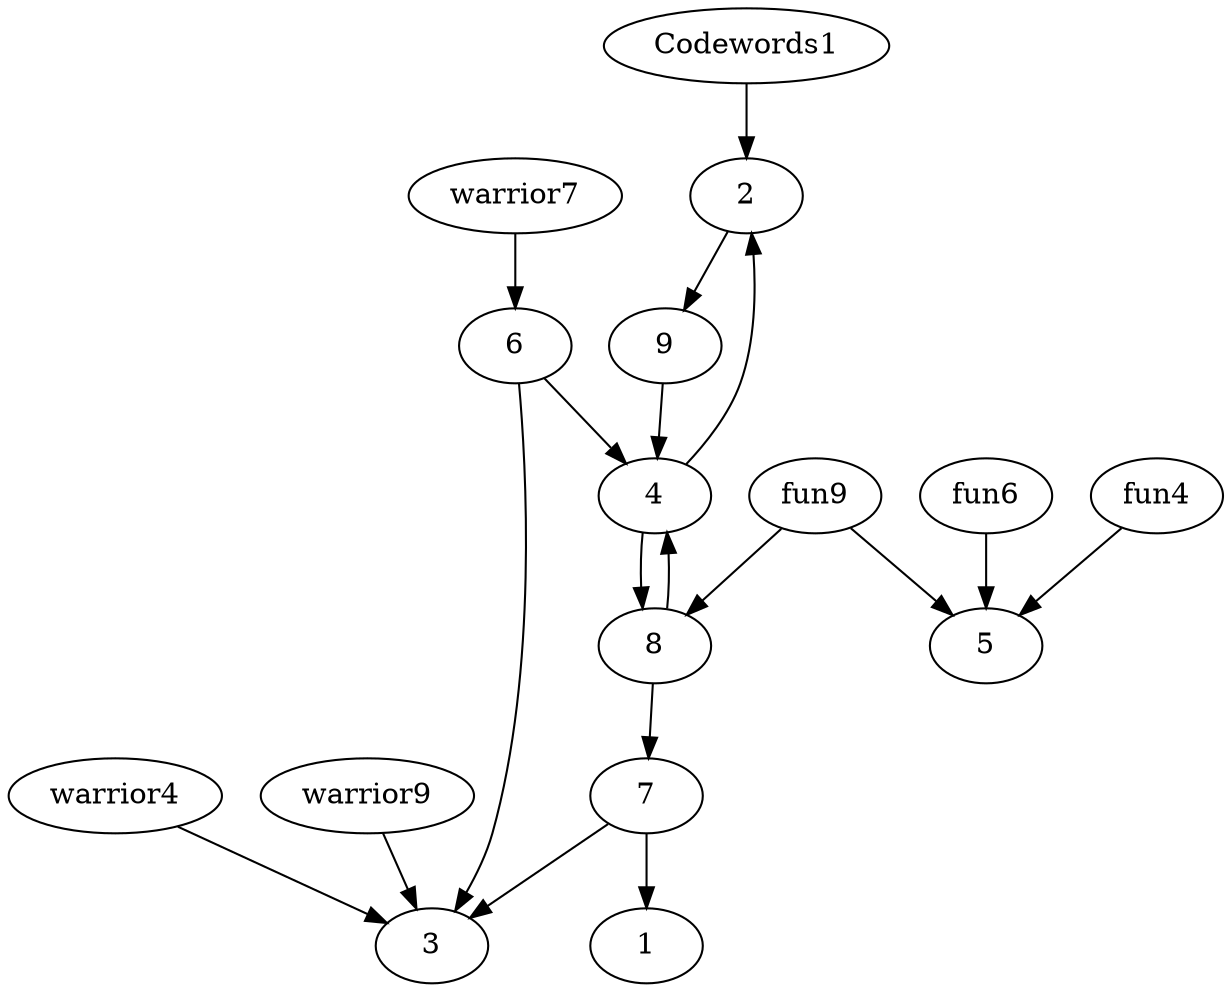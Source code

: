 digraph gamebook {

 Codewords1->2
 2->9
warrior4->3
4->2
fun4->5
4->8
fun6->5
6->3
6->4
warrior7->6
7->3
7->1
8->7
8->4
warrior9->3
fun9->8
fun9->5
9->4
}
